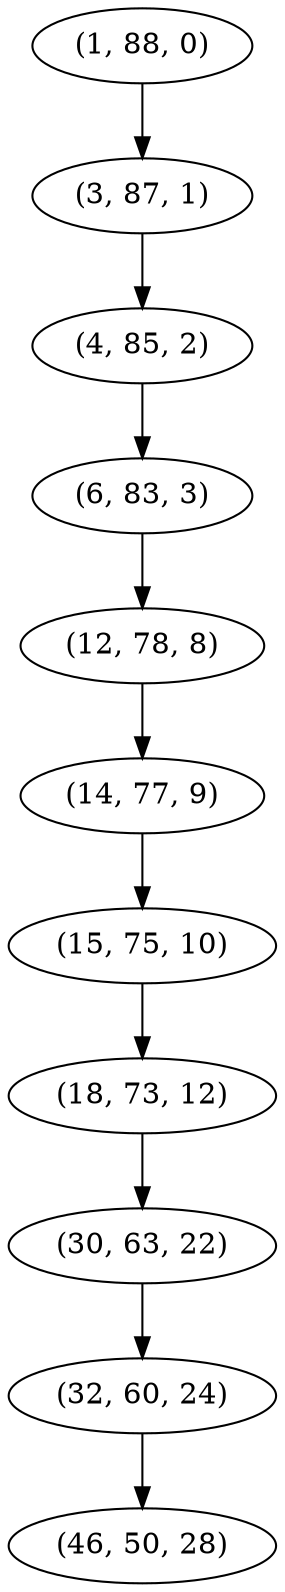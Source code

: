 digraph tree {
    "(1, 88, 0)";
    "(3, 87, 1)";
    "(4, 85, 2)";
    "(6, 83, 3)";
    "(12, 78, 8)";
    "(14, 77, 9)";
    "(15, 75, 10)";
    "(18, 73, 12)";
    "(30, 63, 22)";
    "(32, 60, 24)";
    "(46, 50, 28)";
    "(1, 88, 0)" -> "(3, 87, 1)";
    "(3, 87, 1)" -> "(4, 85, 2)";
    "(4, 85, 2)" -> "(6, 83, 3)";
    "(6, 83, 3)" -> "(12, 78, 8)";
    "(12, 78, 8)" -> "(14, 77, 9)";
    "(14, 77, 9)" -> "(15, 75, 10)";
    "(15, 75, 10)" -> "(18, 73, 12)";
    "(18, 73, 12)" -> "(30, 63, 22)";
    "(30, 63, 22)" -> "(32, 60, 24)";
    "(32, 60, 24)" -> "(46, 50, 28)";
}
